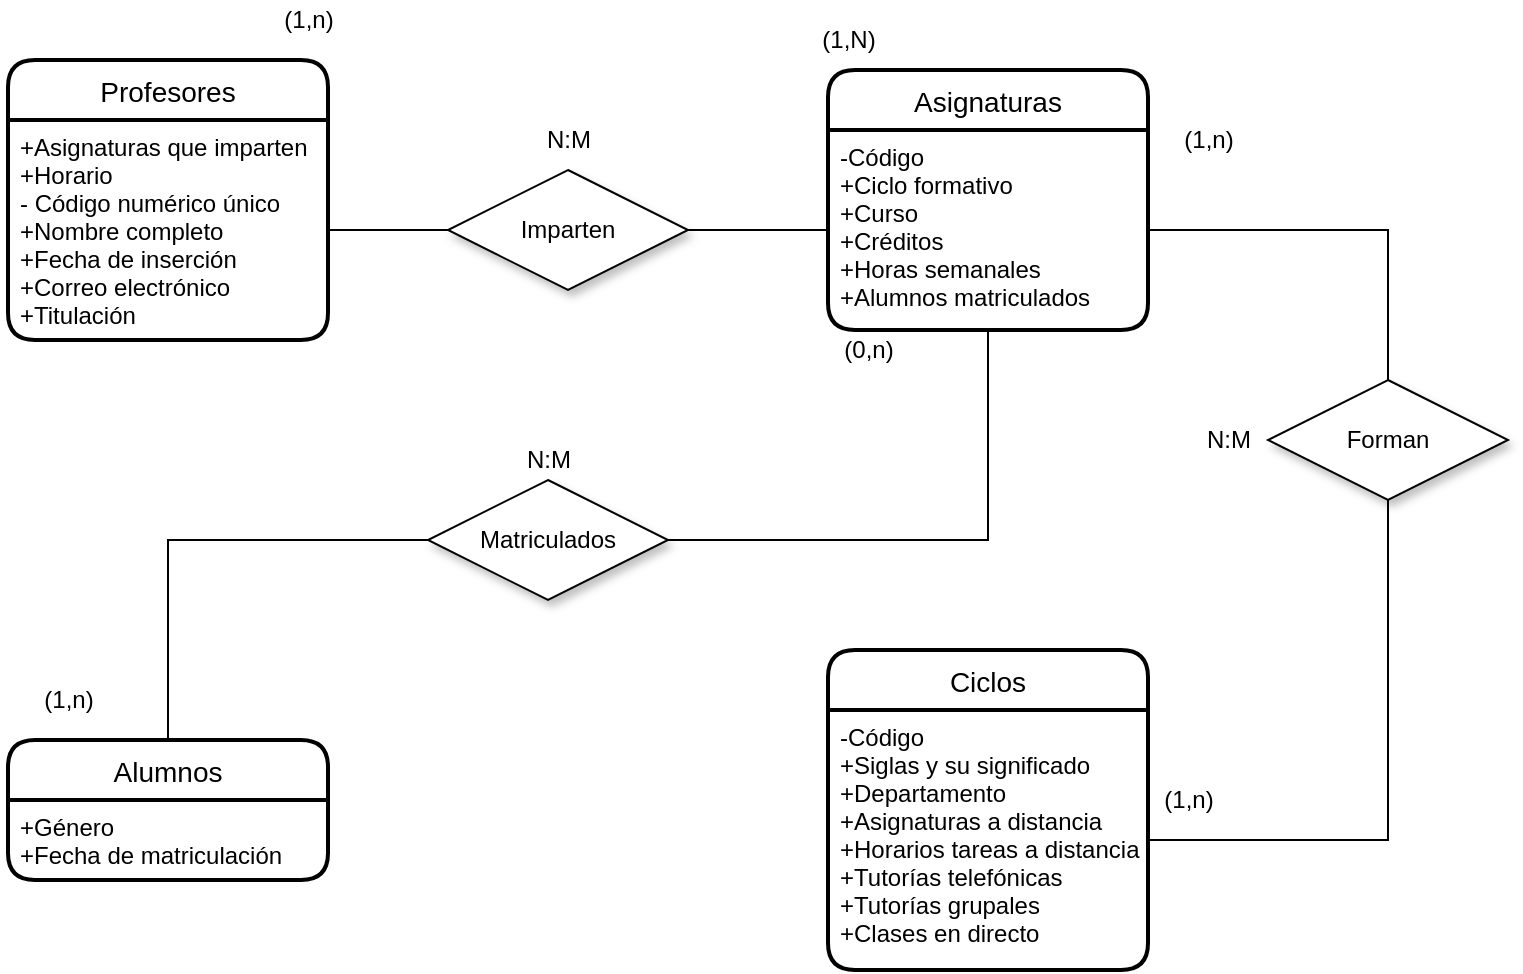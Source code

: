 <mxfile>
    <diagram id="sqHLTrnf_weTM81dWH4K" name="Page-1">
        <mxGraphModel dx="1138" dy="830" grid="1" gridSize="10" guides="1" tooltips="1" connect="1" arrows="1" fold="1" page="1" pageScale="1" pageWidth="827" pageHeight="1169" math="0" shadow="0">
            <root>
                <mxCell id="0"/>
                <mxCell id="1" parent="0"/>
                <mxCell id="2" value="Profesores" style="swimlane;childLayout=stackLayout;horizontal=1;startSize=30;horizontalStack=0;rounded=1;fontSize=14;fontStyle=0;strokeWidth=2;resizeParent=0;resizeLast=1;shadow=0;dashed=0;align=center;" vertex="1" parent="1">
                    <mxGeometry x="30" y="170" width="160" height="140" as="geometry"/>
                </mxCell>
                <mxCell id="3" value="+Asignaturas que imparten&#10;+Horario&#10;- Código numérico único&#10;+Nombre completo&#10;+Fecha de inserción&#10;+Correo electrónico&#10;+Titulación&#10;" style="align=left;strokeColor=none;fillColor=none;spacingLeft=4;fontSize=12;verticalAlign=top;resizable=0;rotatable=0;part=1;shadow=1;horizontal=1;" vertex="1" parent="2">
                    <mxGeometry y="30" width="160" height="110" as="geometry"/>
                </mxCell>
                <mxCell id="4" value="Asignaturas" style="swimlane;childLayout=stackLayout;horizontal=1;startSize=30;horizontalStack=0;rounded=1;fontSize=14;fontStyle=0;strokeWidth=2;resizeParent=0;resizeLast=1;shadow=0;dashed=0;align=center;" vertex="1" parent="1">
                    <mxGeometry x="440" y="175" width="160" height="130" as="geometry"/>
                </mxCell>
                <mxCell id="5" value="-Código&#10;+Ciclo formativo&#10;+Curso&#10;+Créditos&#10;+Horas semanales&#10;+Alumnos matriculados" style="align=left;strokeColor=none;fillColor=none;spacingLeft=4;fontSize=12;verticalAlign=top;resizable=0;rotatable=0;part=1;" vertex="1" parent="4">
                    <mxGeometry y="30" width="160" height="100" as="geometry"/>
                </mxCell>
                <mxCell id="18" style="edgeStyle=orthogonalEdgeStyle;rounded=0;orthogonalLoop=1;jettySize=auto;html=1;entryX=0;entryY=0.5;entryDx=0;entryDy=0;endArrow=none;endFill=0;exitX=0.5;exitY=0;exitDx=0;exitDy=0;" edge="1" parent="1" source="7" target="17">
                    <mxGeometry relative="1" as="geometry"/>
                </mxCell>
                <mxCell id="7" value="Alumnos" style="swimlane;childLayout=stackLayout;horizontal=1;startSize=30;horizontalStack=0;rounded=1;fontSize=14;fontStyle=0;strokeWidth=2;resizeParent=0;resizeLast=1;shadow=0;dashed=0;align=center;" vertex="1" parent="1">
                    <mxGeometry x="30" y="510" width="160" height="70" as="geometry"/>
                </mxCell>
                <mxCell id="8" value="+Género&#10;+Fecha de matriculación&#10;" style="align=left;strokeColor=none;fillColor=none;spacingLeft=4;fontSize=12;verticalAlign=top;resizable=0;rotatable=0;part=1;" vertex="1" parent="7">
                    <mxGeometry y="30" width="160" height="40" as="geometry"/>
                </mxCell>
                <mxCell id="9" value="Ciclos" style="swimlane;childLayout=stackLayout;horizontal=1;startSize=30;horizontalStack=0;rounded=1;fontSize=14;fontStyle=0;strokeWidth=2;resizeParent=0;resizeLast=1;shadow=0;dashed=0;align=center;" vertex="1" parent="1">
                    <mxGeometry x="440" y="465" width="160" height="160" as="geometry">
                        <mxRectangle x="440" y="465" width="70" height="30" as="alternateBounds"/>
                    </mxGeometry>
                </mxCell>
                <mxCell id="10" value="-Código&#10;+Siglas y su significado&#10;+Departamento&#10;+Asignaturas a distancia&#10;+Horarios tareas a distancia&#10;+Tutorías telefónicas&#10;+Tutorías grupales&#10;+Clases en directo" style="align=left;strokeColor=none;fillColor=none;spacingLeft=4;fontSize=12;verticalAlign=top;resizable=0;rotatable=0;part=1;" vertex="1" parent="9">
                    <mxGeometry y="30" width="160" height="130" as="geometry"/>
                </mxCell>
                <mxCell id="14" style="edgeStyle=orthogonalEdgeStyle;rounded=0;orthogonalLoop=1;jettySize=auto;html=1;endArrow=none;endFill=0;" edge="1" parent="1" source="3" target="15">
                    <mxGeometry relative="1" as="geometry">
                        <mxPoint x="250" y="255" as="targetPoint"/>
                    </mxGeometry>
                </mxCell>
                <mxCell id="16" style="edgeStyle=orthogonalEdgeStyle;rounded=0;orthogonalLoop=1;jettySize=auto;html=1;entryX=0;entryY=0.5;entryDx=0;entryDy=0;endArrow=none;endFill=0;" edge="1" parent="1" source="15" target="5">
                    <mxGeometry relative="1" as="geometry"/>
                </mxCell>
                <mxCell id="15" value="Imparten" style="shape=rhombus;perimeter=rhombusPerimeter;whiteSpace=wrap;html=1;align=center;shadow=1;" vertex="1" parent="1">
                    <mxGeometry x="250" y="225" width="120" height="60" as="geometry"/>
                </mxCell>
                <mxCell id="19" style="edgeStyle=orthogonalEdgeStyle;rounded=0;orthogonalLoop=1;jettySize=auto;html=1;entryX=0.5;entryY=1;entryDx=0;entryDy=0;endArrow=none;endFill=0;" edge="1" parent="1" source="17" target="5">
                    <mxGeometry relative="1" as="geometry"/>
                </mxCell>
                <mxCell id="17" value="Matriculados" style="shape=rhombus;perimeter=rhombusPerimeter;whiteSpace=wrap;html=1;align=center;shadow=1;" vertex="1" parent="1">
                    <mxGeometry x="240" y="380" width="120" height="60" as="geometry"/>
                </mxCell>
                <mxCell id="20" style="edgeStyle=orthogonalEdgeStyle;rounded=0;orthogonalLoop=1;jettySize=auto;html=1;endArrow=none;endFill=0;" edge="1" parent="1" source="5" target="21">
                    <mxGeometry relative="1" as="geometry">
                        <mxPoint x="720" y="360" as="targetPoint"/>
                    </mxGeometry>
                </mxCell>
                <mxCell id="22" style="edgeStyle=orthogonalEdgeStyle;rounded=0;orthogonalLoop=1;jettySize=auto;html=1;entryX=1;entryY=0.5;entryDx=0;entryDy=0;endArrow=none;endFill=0;exitX=0.5;exitY=1;exitDx=0;exitDy=0;" edge="1" parent="1" source="21" target="10">
                    <mxGeometry relative="1" as="geometry"/>
                </mxCell>
                <mxCell id="21" value="Forman" style="shape=rhombus;perimeter=rhombusPerimeter;whiteSpace=wrap;html=1;align=center;shadow=1;" vertex="1" parent="1">
                    <mxGeometry x="660" y="330" width="120" height="60" as="geometry"/>
                </mxCell>
                <mxCell id="23" value="(1,n)" style="text;html=1;align=center;verticalAlign=middle;resizable=0;points=[];autosize=1;strokeColor=none;" vertex="1" parent="1">
                    <mxGeometry x="160" y="140" width="40" height="20" as="geometry"/>
                </mxCell>
                <mxCell id="24" value="(1,N)" style="text;html=1;align=center;verticalAlign=middle;resizable=0;points=[];autosize=1;strokeColor=none;" vertex="1" parent="1">
                    <mxGeometry x="430" y="150" width="40" height="20" as="geometry"/>
                </mxCell>
                <mxCell id="25" value="N:M" style="text;html=1;align=center;verticalAlign=middle;resizable=0;points=[];autosize=1;strokeColor=none;" vertex="1" parent="1">
                    <mxGeometry x="290" y="200" width="40" height="20" as="geometry"/>
                </mxCell>
                <mxCell id="26" value="(1,n)" style="text;html=1;align=center;verticalAlign=middle;resizable=0;points=[];autosize=1;strokeColor=none;" vertex="1" parent="1">
                    <mxGeometry x="40" y="480" width="40" height="20" as="geometry"/>
                </mxCell>
                <mxCell id="27" value="(0,n)" style="text;html=1;align=center;verticalAlign=middle;resizable=0;points=[];autosize=1;strokeColor=none;" vertex="1" parent="1">
                    <mxGeometry x="440" y="305" width="40" height="20" as="geometry"/>
                </mxCell>
                <mxCell id="28" value="N:M" style="text;html=1;align=center;verticalAlign=middle;resizable=0;points=[];autosize=1;strokeColor=none;" vertex="1" parent="1">
                    <mxGeometry x="280" y="360" width="40" height="20" as="geometry"/>
                </mxCell>
                <mxCell id="29" value="(1,n)" style="text;html=1;align=center;verticalAlign=middle;resizable=0;points=[];autosize=1;strokeColor=none;" vertex="1" parent="1">
                    <mxGeometry x="610" y="200" width="40" height="20" as="geometry"/>
                </mxCell>
                <mxCell id="30" value="(1,n)" style="text;html=1;align=center;verticalAlign=middle;resizable=0;points=[];autosize=1;strokeColor=none;" vertex="1" parent="1">
                    <mxGeometry x="600" y="530" width="40" height="20" as="geometry"/>
                </mxCell>
                <mxCell id="31" value="N:M" style="text;html=1;align=center;verticalAlign=middle;resizable=0;points=[];autosize=1;strokeColor=none;" vertex="1" parent="1">
                    <mxGeometry x="620" y="350" width="40" height="20" as="geometry"/>
                </mxCell>
            </root>
        </mxGraphModel>
    </diagram>
</mxfile>